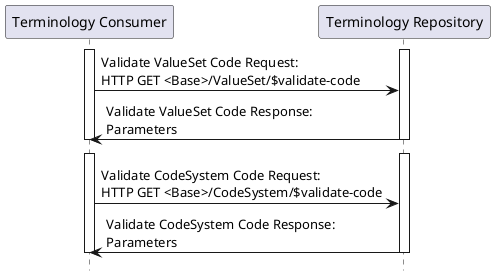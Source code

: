 @startuml
hide footbox

participant "Terminology Consumer" as Client
participant "Terminology Repository" as Server
activate Client
activate Server
Client -> Server : Validate ValueSet Code Request:\nHTTP GET <Base>/ValueSet/$validate-code
Server -> Client : Validate ValueSet Code Response:\nParameters
deactivate Client
deactivate Server

Client -[hidden]> Server
activate Client
activate Server
Client -> Server : Validate CodeSystem Code Request:\nHTTP GET <Base>/CodeSystem/$validate-code
Server -> Client : Validate CodeSystem Code Response:\nParameters
deactivate Client
deactivate Server
@enduml
